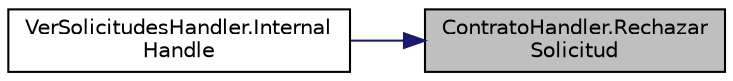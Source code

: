 digraph "ContratoHandler.RechazarSolicitud"
{
 // INTERACTIVE_SVG=YES
 // LATEX_PDF_SIZE
  edge [fontname="Helvetica",fontsize="10",labelfontname="Helvetica",labelfontsize="10"];
  node [fontname="Helvetica",fontsize="10",shape=record];
  rankdir="RL";
  Node1 [label="ContratoHandler.Rechazar\lSolicitud",height=0.2,width=0.4,color="black", fillcolor="grey75", style="filled", fontcolor="black",tooltip="Método para rechazar una solicitud."];
  Node1 -> Node2 [dir="back",color="midnightblue",fontsize="10",style="solid",fontname="Helvetica"];
  Node2 [label="VerSolicitudesHandler.Internal\lHandle",height=0.2,width=0.4,color="black", fillcolor="white", style="filled",URL="$classVerSolicitudesHandler.html#a1e63b22d8a14776e4d0e796fd2ce9e85",tooltip="Procesa el mensaje \"Categorias\" y retorna true; retorna false en caso contrario."];
}
